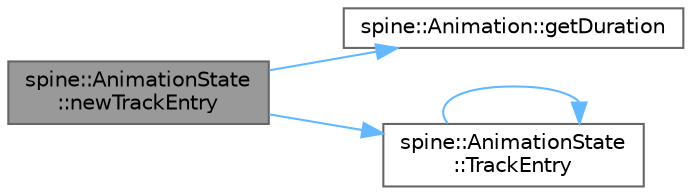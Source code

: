 digraph "spine::AnimationState::newTrackEntry"
{
 // LATEX_PDF_SIZE
  bgcolor="transparent";
  edge [fontname=Helvetica,fontsize=10,labelfontname=Helvetica,labelfontsize=10];
  node [fontname=Helvetica,fontsize=10,shape=box,height=0.2,width=0.4];
  rankdir="LR";
  Node1 [id="Node000001",label="spine::AnimationState\l::newTrackEntry",height=0.2,width=0.4,color="gray40", fillcolor="grey60", style="filled", fontcolor="black",tooltip=" "];
  Node1 -> Node2 [id="edge1_Node000001_Node000002",color="steelblue1",style="solid",tooltip=" "];
  Node2 [id="Node000002",label="spine::Animation::getDuration",height=0.2,width=0.4,color="grey40", fillcolor="white", style="filled",URL="$classspine_1_1_animation.html#aa5c61dc5f0a942fbd829e050d7b1891a",tooltip=" "];
  Node1 -> Node3 [id="edge2_Node000001_Node000003",color="steelblue1",style="solid",tooltip=" "];
  Node3 [id="Node000003",label="spine::AnimationState\l::TrackEntry",height=0.2,width=0.4,color="grey40", fillcolor="white", style="filled",URL="$classspine_1_1_animation_state.html#a3cda65ddcc55f453b76f3718db72cb23",tooltip=" "];
  Node3 -> Node3 [id="edge3_Node000003_Node000003",color="steelblue1",style="solid",tooltip=" "];
}
